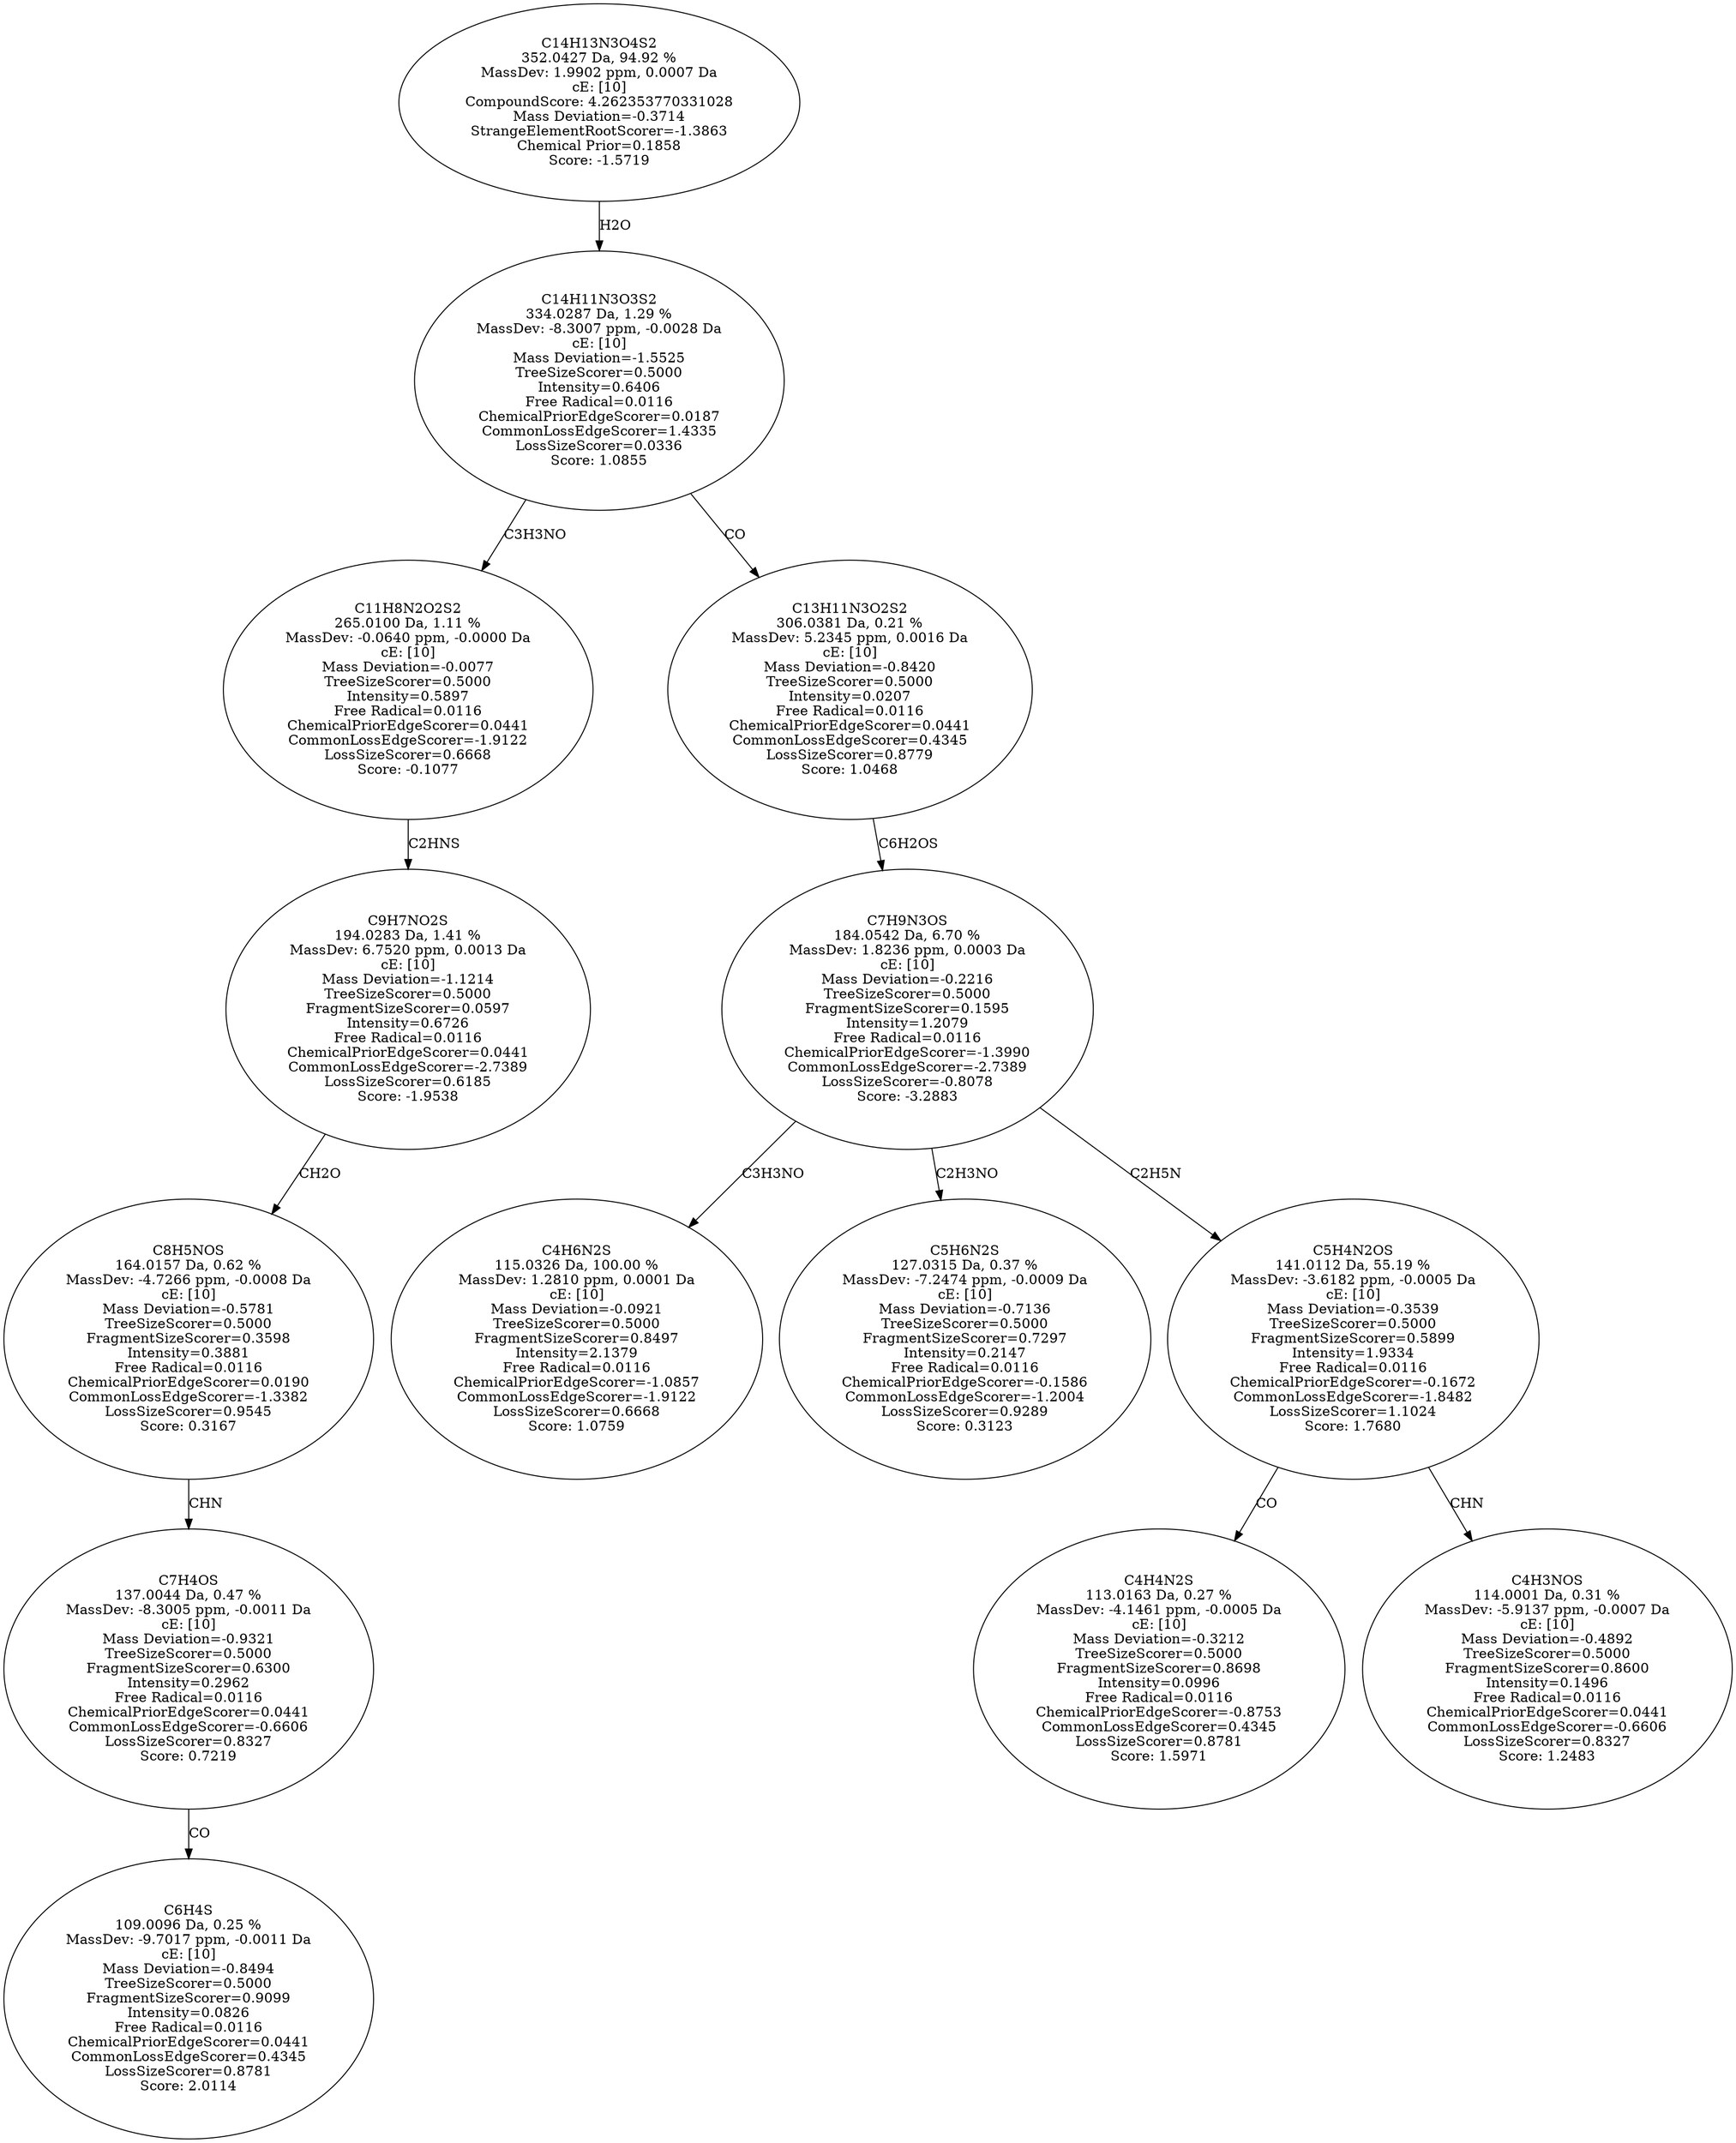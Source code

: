 strict digraph {
v1 [label="C6H4S\n109.0096 Da, 0.25 %\nMassDev: -9.7017 ppm, -0.0011 Da\ncE: [10]\nMass Deviation=-0.8494\nTreeSizeScorer=0.5000\nFragmentSizeScorer=0.9099\nIntensity=0.0826\nFree Radical=0.0116\nChemicalPriorEdgeScorer=0.0441\nCommonLossEdgeScorer=0.4345\nLossSizeScorer=0.8781\nScore: 2.0114"];
v2 [label="C7H4OS\n137.0044 Da, 0.47 %\nMassDev: -8.3005 ppm, -0.0011 Da\ncE: [10]\nMass Deviation=-0.9321\nTreeSizeScorer=0.5000\nFragmentSizeScorer=0.6300\nIntensity=0.2962\nFree Radical=0.0116\nChemicalPriorEdgeScorer=0.0441\nCommonLossEdgeScorer=-0.6606\nLossSizeScorer=0.8327\nScore: 0.7219"];
v3 [label="C8H5NOS\n164.0157 Da, 0.62 %\nMassDev: -4.7266 ppm, -0.0008 Da\ncE: [10]\nMass Deviation=-0.5781\nTreeSizeScorer=0.5000\nFragmentSizeScorer=0.3598\nIntensity=0.3881\nFree Radical=0.0116\nChemicalPriorEdgeScorer=0.0190\nCommonLossEdgeScorer=-1.3382\nLossSizeScorer=0.9545\nScore: 0.3167"];
v4 [label="C9H7NO2S\n194.0283 Da, 1.41 %\nMassDev: 6.7520 ppm, 0.0013 Da\ncE: [10]\nMass Deviation=-1.1214\nTreeSizeScorer=0.5000\nFragmentSizeScorer=0.0597\nIntensity=0.6726\nFree Radical=0.0116\nChemicalPriorEdgeScorer=0.0441\nCommonLossEdgeScorer=-2.7389\nLossSizeScorer=0.6185\nScore: -1.9538"];
v5 [label="C11H8N2O2S2\n265.0100 Da, 1.11 %\nMassDev: -0.0640 ppm, -0.0000 Da\ncE: [10]\nMass Deviation=-0.0077\nTreeSizeScorer=0.5000\nIntensity=0.5897\nFree Radical=0.0116\nChemicalPriorEdgeScorer=0.0441\nCommonLossEdgeScorer=-1.9122\nLossSizeScorer=0.6668\nScore: -0.1077"];
v6 [label="C4H6N2S\n115.0326 Da, 100.00 %\nMassDev: 1.2810 ppm, 0.0001 Da\ncE: [10]\nMass Deviation=-0.0921\nTreeSizeScorer=0.5000\nFragmentSizeScorer=0.8497\nIntensity=2.1379\nFree Radical=0.0116\nChemicalPriorEdgeScorer=-1.0857\nCommonLossEdgeScorer=-1.9122\nLossSizeScorer=0.6668\nScore: 1.0759"];
v7 [label="C5H6N2S\n127.0315 Da, 0.37 %\nMassDev: -7.2474 ppm, -0.0009 Da\ncE: [10]\nMass Deviation=-0.7136\nTreeSizeScorer=0.5000\nFragmentSizeScorer=0.7297\nIntensity=0.2147\nFree Radical=0.0116\nChemicalPriorEdgeScorer=-0.1586\nCommonLossEdgeScorer=-1.2004\nLossSizeScorer=0.9289\nScore: 0.3123"];
v8 [label="C4H4N2S\n113.0163 Da, 0.27 %\nMassDev: -4.1461 ppm, -0.0005 Da\ncE: [10]\nMass Deviation=-0.3212\nTreeSizeScorer=0.5000\nFragmentSizeScorer=0.8698\nIntensity=0.0996\nFree Radical=0.0116\nChemicalPriorEdgeScorer=-0.8753\nCommonLossEdgeScorer=0.4345\nLossSizeScorer=0.8781\nScore: 1.5971"];
v9 [label="C4H3NOS\n114.0001 Da, 0.31 %\nMassDev: -5.9137 ppm, -0.0007 Da\ncE: [10]\nMass Deviation=-0.4892\nTreeSizeScorer=0.5000\nFragmentSizeScorer=0.8600\nIntensity=0.1496\nFree Radical=0.0116\nChemicalPriorEdgeScorer=0.0441\nCommonLossEdgeScorer=-0.6606\nLossSizeScorer=0.8327\nScore: 1.2483"];
v10 [label="C5H4N2OS\n141.0112 Da, 55.19 %\nMassDev: -3.6182 ppm, -0.0005 Da\ncE: [10]\nMass Deviation=-0.3539\nTreeSizeScorer=0.5000\nFragmentSizeScorer=0.5899\nIntensity=1.9334\nFree Radical=0.0116\nChemicalPriorEdgeScorer=-0.1672\nCommonLossEdgeScorer=-1.8482\nLossSizeScorer=1.1024\nScore: 1.7680"];
v11 [label="C7H9N3OS\n184.0542 Da, 6.70 %\nMassDev: 1.8236 ppm, 0.0003 Da\ncE: [10]\nMass Deviation=-0.2216\nTreeSizeScorer=0.5000\nFragmentSizeScorer=0.1595\nIntensity=1.2079\nFree Radical=0.0116\nChemicalPriorEdgeScorer=-1.3990\nCommonLossEdgeScorer=-2.7389\nLossSizeScorer=-0.8078\nScore: -3.2883"];
v12 [label="C13H11N3O2S2\n306.0381 Da, 0.21 %\nMassDev: 5.2345 ppm, 0.0016 Da\ncE: [10]\nMass Deviation=-0.8420\nTreeSizeScorer=0.5000\nIntensity=0.0207\nFree Radical=0.0116\nChemicalPriorEdgeScorer=0.0441\nCommonLossEdgeScorer=0.4345\nLossSizeScorer=0.8779\nScore: 1.0468"];
v13 [label="C14H11N3O3S2\n334.0287 Da, 1.29 %\nMassDev: -8.3007 ppm, -0.0028 Da\ncE: [10]\nMass Deviation=-1.5525\nTreeSizeScorer=0.5000\nIntensity=0.6406\nFree Radical=0.0116\nChemicalPriorEdgeScorer=0.0187\nCommonLossEdgeScorer=1.4335\nLossSizeScorer=0.0336\nScore: 1.0855"];
v14 [label="C14H13N3O4S2\n352.0427 Da, 94.92 %\nMassDev: 1.9902 ppm, 0.0007 Da\ncE: [10]\nCompoundScore: 4.262353770331028\nMass Deviation=-0.3714\nStrangeElementRootScorer=-1.3863\nChemical Prior=0.1858\nScore: -1.5719"];
v2 -> v1 [label="CO"];
v3 -> v2 [label="CHN"];
v4 -> v3 [label="CH2O"];
v5 -> v4 [label="C2HNS"];
v13 -> v5 [label="C3H3NO"];
v11 -> v6 [label="C3H3NO"];
v11 -> v7 [label="C2H3NO"];
v10 -> v8 [label="CO"];
v10 -> v9 [label="CHN"];
v11 -> v10 [label="C2H5N"];
v12 -> v11 [label="C6H2OS"];
v13 -> v12 [label="CO"];
v14 -> v13 [label="H2O"];
}